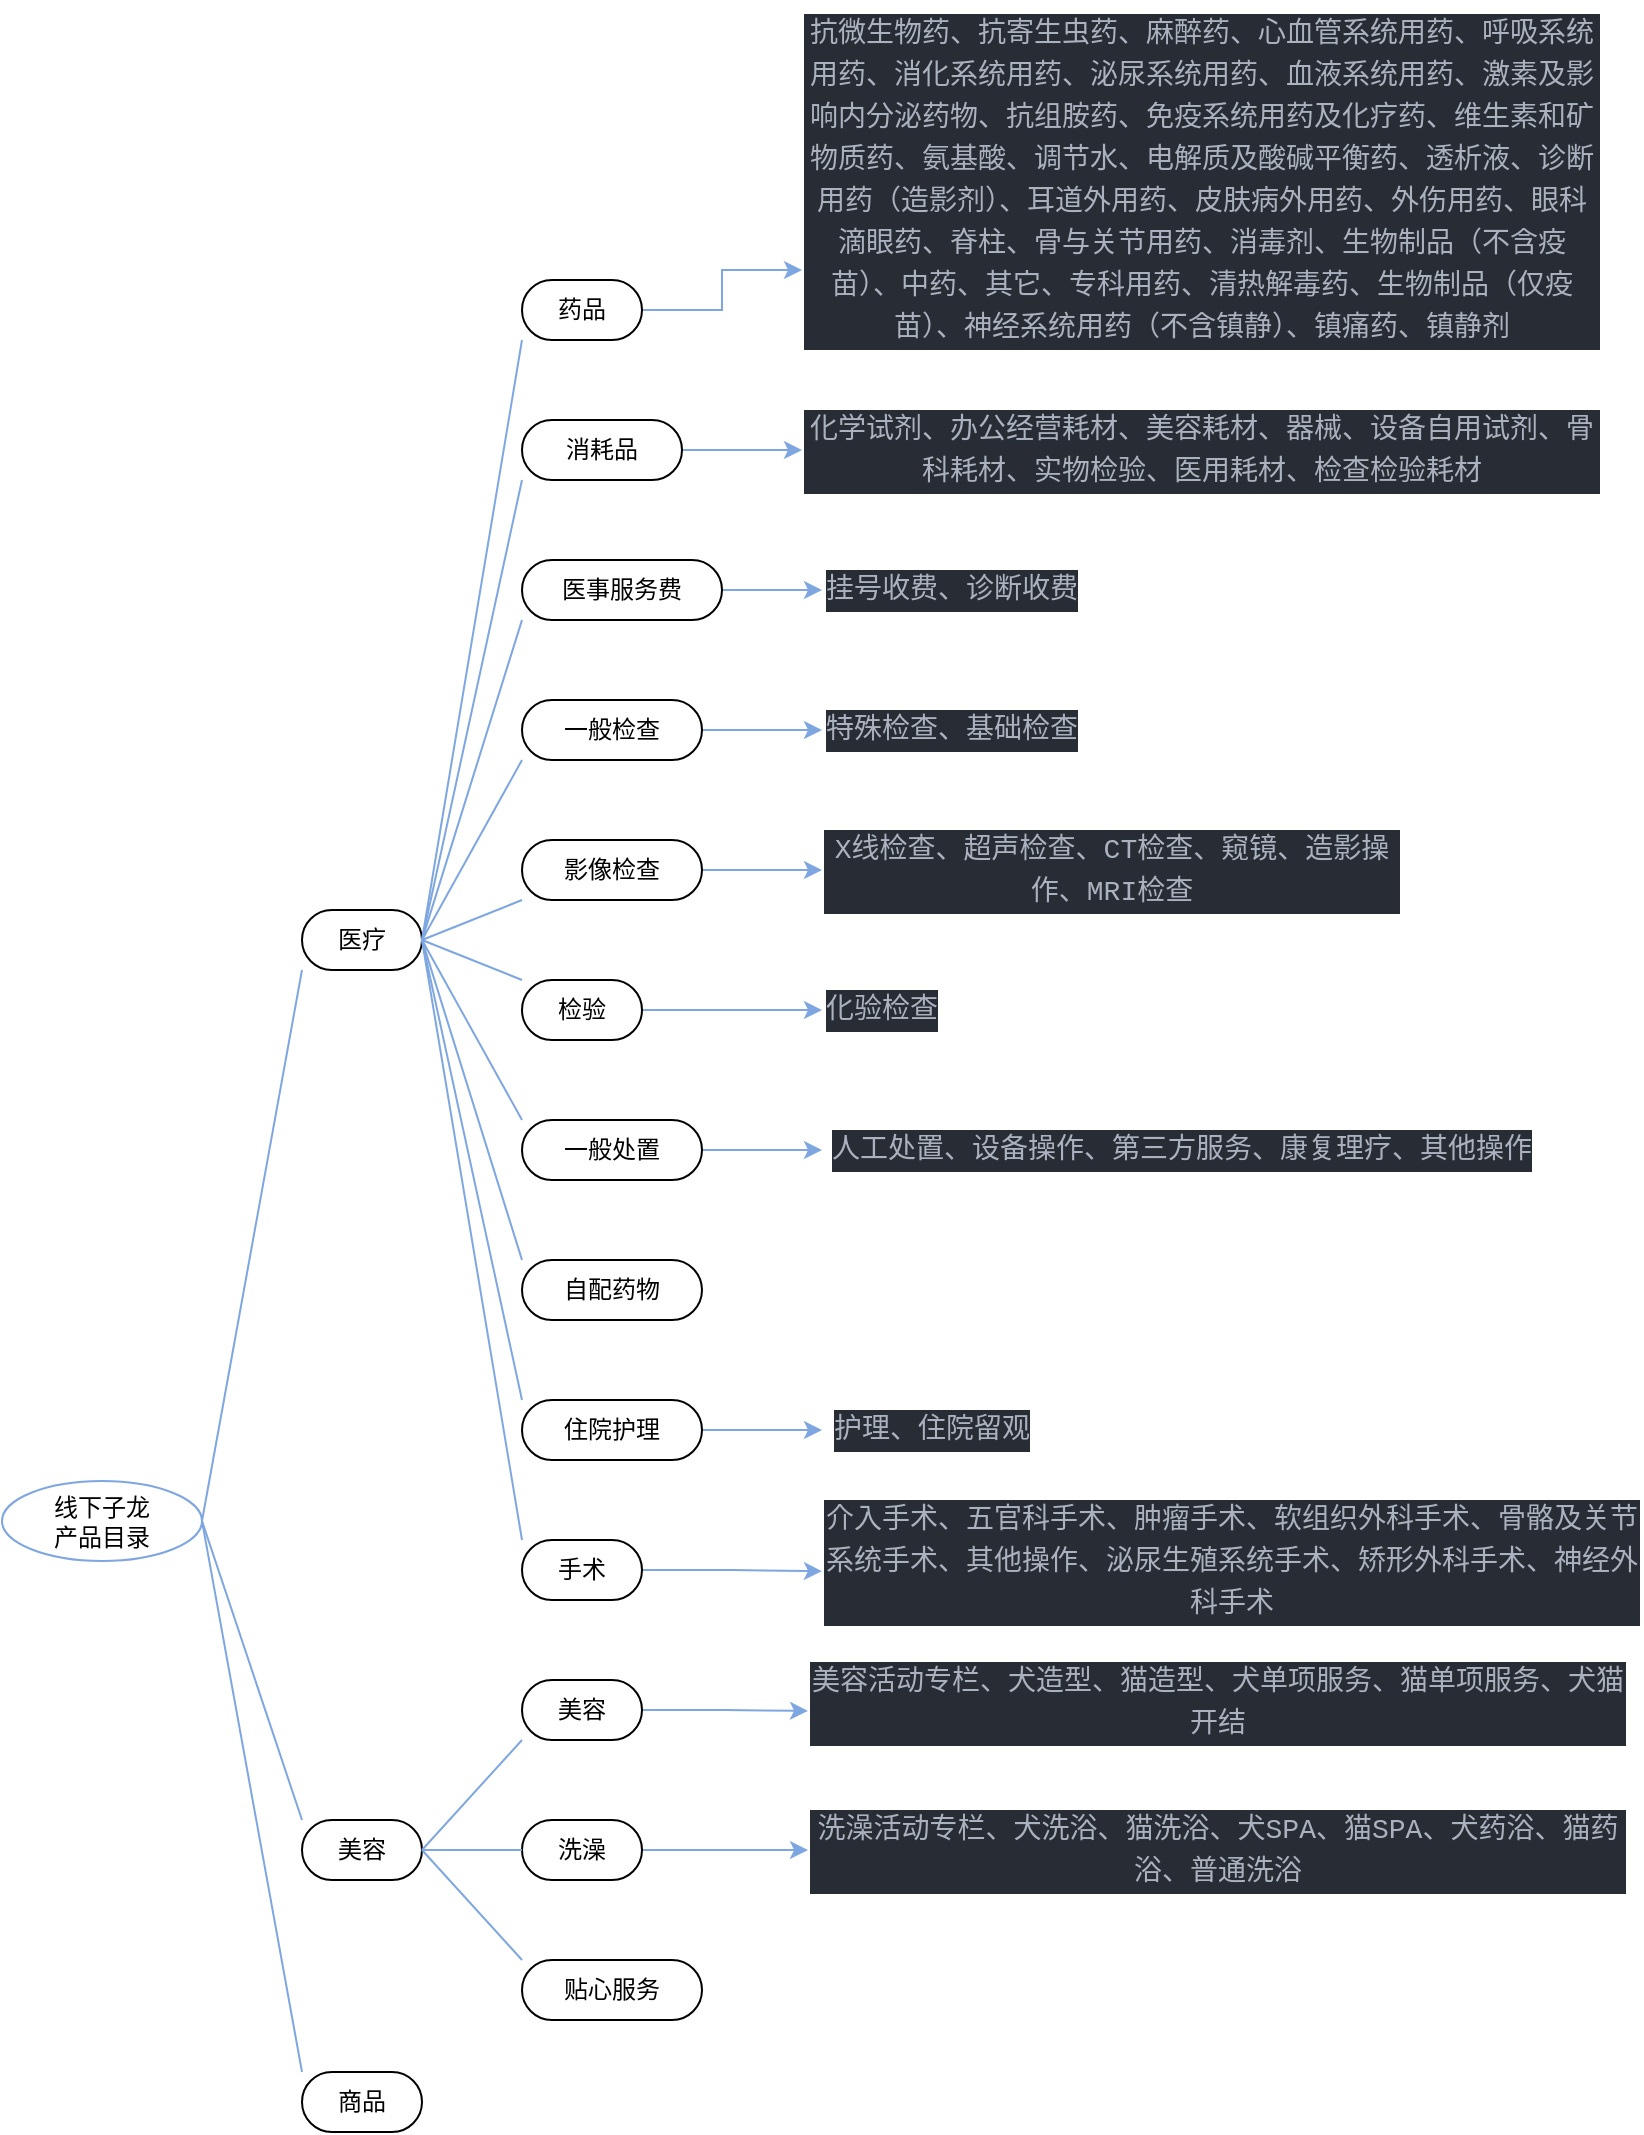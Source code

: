 <mxfile version="14.7.5" type="github" pages="2">
  <diagram id="lMIAMMqikqOI9SP5k-66" name="产品目录分类">
    <mxGraphModel dx="1426" dy="803" grid="1" gridSize="10" guides="1" tooltips="1" connect="1" arrows="1" fold="1" page="1" pageScale="1" pageWidth="1169" pageHeight="1654" math="0" shadow="0">
      <root>
        <mxCell id="htcc-oYfyJDx01dr_6yK-0" />
        <mxCell id="htcc-oYfyJDx01dr_6yK-1" parent="htcc-oYfyJDx01dr_6yK-0" />
        <mxCell id="htcc-oYfyJDx01dr_6yK-2" value="线下子龙&lt;br&gt;产品目录" style="ellipse;whiteSpace=wrap;html=1;align=center;newEdgeStyle={&quot;edgeStyle&quot;:&quot;entityRelationEdgeStyle&quot;,&quot;startArrow&quot;:&quot;none&quot;,&quot;endArrow&quot;:&quot;none&quot;,&quot;segment&quot;:10,&quot;curved&quot;:1};treeFolding=1;treeMoving=1;strokeColor=#7EA6E0;" vertex="1" parent="htcc-oYfyJDx01dr_6yK-1">
          <mxGeometry x="80" y="1130.5" width="100" height="40" as="geometry" />
        </mxCell>
        <mxCell id="htcc-oYfyJDx01dr_6yK-3" value="医疗" style="whiteSpace=wrap;html=1;rounded=1;arcSize=50;align=center;verticalAlign=middle;strokeWidth=1;autosize=1;spacing=4;treeFolding=1;treeMoving=1;newEdgeStyle={&quot;edgeStyle&quot;:&quot;entityRelationEdgeStyle&quot;,&quot;startArrow&quot;:&quot;none&quot;,&quot;endArrow&quot;:&quot;none&quot;,&quot;segment&quot;:10,&quot;curved&quot;:1};" vertex="1" parent="htcc-oYfyJDx01dr_6yK-1">
          <mxGeometry x="230" y="845" width="60" height="30" as="geometry" />
        </mxCell>
        <mxCell id="htcc-oYfyJDx01dr_6yK-4" value="" style="edgeStyle=entityRelationEdgeStyle;startArrow=none;endArrow=none;segment=10;curved=1;strokeColor=#7EA6E0;exitX=1;exitY=0.5;exitDx=0;exitDy=0;noEdgeStyle=1;orthogonal=1;" edge="1" target="htcc-oYfyJDx01dr_6yK-3" parent="htcc-oYfyJDx01dr_6yK-1" source="htcc-oYfyJDx01dr_6yK-2">
          <mxGeometry relative="1" as="geometry">
            <mxPoint x="-221" y="548.5" as="sourcePoint" />
          </mxGeometry>
        </mxCell>
        <mxCell id="htcc-oYfyJDx01dr_6yK-5" value="美容" style="whiteSpace=wrap;html=1;rounded=1;arcSize=50;align=center;verticalAlign=middle;strokeWidth=1;autosize=1;spacing=4;treeFolding=1;treeMoving=1;newEdgeStyle={&quot;edgeStyle&quot;:&quot;entityRelationEdgeStyle&quot;,&quot;startArrow&quot;:&quot;none&quot;,&quot;endArrow&quot;:&quot;none&quot;,&quot;segment&quot;:10,&quot;curved&quot;:1};" vertex="1" parent="htcc-oYfyJDx01dr_6yK-1">
          <mxGeometry x="230" y="1300" width="60" height="30" as="geometry" />
        </mxCell>
        <mxCell id="htcc-oYfyJDx01dr_6yK-6" value="" style="edgeStyle=entityRelationEdgeStyle;startArrow=none;endArrow=none;segment=10;curved=1;strokeColor=#7EA6E0;exitX=1;exitY=0.5;exitDx=0;exitDy=0;noEdgeStyle=1;orthogonal=1;" edge="1" target="htcc-oYfyJDx01dr_6yK-5" parent="htcc-oYfyJDx01dr_6yK-1" source="htcc-oYfyJDx01dr_6yK-2">
          <mxGeometry relative="1" as="geometry">
            <mxPoint x="-215" y="628.5" as="sourcePoint" />
          </mxGeometry>
        </mxCell>
        <mxCell id="htcc-oYfyJDx01dr_6yK-7" value="商品" style="whiteSpace=wrap;html=1;rounded=1;arcSize=50;align=center;verticalAlign=middle;strokeWidth=1;autosize=1;spacing=4;treeFolding=1;treeMoving=1;newEdgeStyle={&quot;edgeStyle&quot;:&quot;entityRelationEdgeStyle&quot;,&quot;startArrow&quot;:&quot;none&quot;,&quot;endArrow&quot;:&quot;none&quot;,&quot;segment&quot;:10,&quot;curved&quot;:1};" vertex="1" parent="htcc-oYfyJDx01dr_6yK-1">
          <mxGeometry x="230" y="1426" width="60" height="30" as="geometry" />
        </mxCell>
        <mxCell id="htcc-oYfyJDx01dr_6yK-8" value="" style="edgeStyle=entityRelationEdgeStyle;startArrow=none;endArrow=none;segment=10;curved=1;strokeColor=#7EA6E0;exitX=1;exitY=0.5;exitDx=0;exitDy=0;noEdgeStyle=1;orthogonal=1;" edge="1" target="htcc-oYfyJDx01dr_6yK-7" parent="htcc-oYfyJDx01dr_6yK-1" source="htcc-oYfyJDx01dr_6yK-2">
          <mxGeometry relative="1" as="geometry">
            <mxPoint x="-211" y="708.5" as="sourcePoint" />
          </mxGeometry>
        </mxCell>
        <mxCell id="htcc-oYfyJDx01dr_6yK-9" style="edgeStyle=orthogonalEdgeStyle;rounded=0;orthogonalLoop=1;jettySize=auto;html=1;exitX=0.5;exitY=1;exitDx=0;exitDy=0;strokeColor=#7EA6E0;noEdgeStyle=1;" edge="1" parent="htcc-oYfyJDx01dr_6yK-1" source="htcc-oYfyJDx01dr_6yK-3" target="htcc-oYfyJDx01dr_6yK-3">
          <mxGeometry relative="1" as="geometry" />
        </mxCell>
        <mxCell id="CzrqIMw82ODg70UeGK7L-5" style="edgeStyle=orthogonalEdgeStyle;rounded=0;orthogonalLoop=1;jettySize=auto;html=1;entryX=0;entryY=0.75;entryDx=0;entryDy=0;fontSize=10;strokeColor=#7EA6E0;" edge="1" parent="htcc-oYfyJDx01dr_6yK-1" source="htcc-oYfyJDx01dr_6yK-10" target="CzrqIMw82ODg70UeGK7L-4">
          <mxGeometry relative="1" as="geometry" />
        </mxCell>
        <mxCell id="htcc-oYfyJDx01dr_6yK-10" value="药品" style="whiteSpace=wrap;html=1;rounded=1;arcSize=50;align=center;verticalAlign=middle;strokeWidth=1;autosize=1;spacing=4;treeFolding=1;treeMoving=1;newEdgeStyle={&quot;edgeStyle&quot;:&quot;entityRelationEdgeStyle&quot;,&quot;startArrow&quot;:&quot;none&quot;,&quot;endArrow&quot;:&quot;none&quot;,&quot;segment&quot;:10,&quot;curved&quot;:1};" vertex="1" parent="htcc-oYfyJDx01dr_6yK-1">
          <mxGeometry x="340" y="530" width="60" height="30" as="geometry" />
        </mxCell>
        <mxCell id="htcc-oYfyJDx01dr_6yK-11" value="" style="edgeStyle=entityRelationEdgeStyle;startArrow=none;endArrow=none;segment=10;curved=1;strokeColor=#7EA6E0;exitX=1;exitY=0.5;exitDx=0;exitDy=0;noEdgeStyle=1;orthogonal=1;" edge="1" target="htcc-oYfyJDx01dr_6yK-10" parent="htcc-oYfyJDx01dr_6yK-1" source="htcc-oYfyJDx01dr_6yK-3">
          <mxGeometry relative="1" as="geometry">
            <mxPoint x="-101" y="488.5" as="sourcePoint" />
          </mxGeometry>
        </mxCell>
        <mxCell id="CzrqIMw82ODg70UeGK7L-7" style="edgeStyle=orthogonalEdgeStyle;rounded=0;orthogonalLoop=1;jettySize=auto;html=1;entryX=0;entryY=0.5;entryDx=0;entryDy=0;fontSize=10;strokeColor=#7EA6E0;" edge="1" parent="htcc-oYfyJDx01dr_6yK-1" source="htcc-oYfyJDx01dr_6yK-14" target="CzrqIMw82ODg70UeGK7L-6">
          <mxGeometry relative="1" as="geometry" />
        </mxCell>
        <mxCell id="htcc-oYfyJDx01dr_6yK-14" value="消耗品" style="whiteSpace=wrap;html=1;rounded=1;arcSize=50;align=center;verticalAlign=middle;strokeWidth=1;autosize=1;spacing=4;treeFolding=1;treeMoving=1;newEdgeStyle={&quot;edgeStyle&quot;:&quot;entityRelationEdgeStyle&quot;,&quot;startArrow&quot;:&quot;none&quot;,&quot;endArrow&quot;:&quot;none&quot;,&quot;segment&quot;:10,&quot;curved&quot;:1};" vertex="1" parent="htcc-oYfyJDx01dr_6yK-1">
          <mxGeometry x="340" y="600" width="80" height="30" as="geometry" />
        </mxCell>
        <mxCell id="htcc-oYfyJDx01dr_6yK-15" value="" style="edgeStyle=entityRelationEdgeStyle;startArrow=none;endArrow=none;segment=10;curved=1;strokeColor=#7EA6E0;exitX=1;exitY=0.5;exitDx=0;exitDy=0;noEdgeStyle=1;orthogonal=1;" edge="1" target="htcc-oYfyJDx01dr_6yK-14" parent="htcc-oYfyJDx01dr_6yK-1" source="htcc-oYfyJDx01dr_6yK-3">
          <mxGeometry relative="1" as="geometry">
            <mxPoint x="-91" y="546.5" as="sourcePoint" />
          </mxGeometry>
        </mxCell>
        <mxCell id="CzrqIMw82ODg70UeGK7L-9" style="edgeStyle=orthogonalEdgeStyle;rounded=0;orthogonalLoop=1;jettySize=auto;html=1;entryX=0;entryY=0.5;entryDx=0;entryDy=0;fontSize=10;strokeColor=#7EA6E0;" edge="1" parent="htcc-oYfyJDx01dr_6yK-1" source="htcc-oYfyJDx01dr_6yK-16" target="CzrqIMw82ODg70UeGK7L-8">
          <mxGeometry relative="1" as="geometry" />
        </mxCell>
        <mxCell id="htcc-oYfyJDx01dr_6yK-16" value="医事服务费" style="whiteSpace=wrap;html=1;rounded=1;arcSize=50;align=center;verticalAlign=middle;strokeWidth=1;autosize=1;spacing=4;treeFolding=1;treeMoving=1;newEdgeStyle={&quot;edgeStyle&quot;:&quot;entityRelationEdgeStyle&quot;,&quot;startArrow&quot;:&quot;none&quot;,&quot;endArrow&quot;:&quot;none&quot;,&quot;segment&quot;:10,&quot;curved&quot;:1};" vertex="1" parent="htcc-oYfyJDx01dr_6yK-1">
          <mxGeometry x="340" y="670" width="100" height="30" as="geometry" />
        </mxCell>
        <mxCell id="htcc-oYfyJDx01dr_6yK-17" value="" style="edgeStyle=entityRelationEdgeStyle;startArrow=none;endArrow=none;segment=10;curved=1;strokeColor=#7EA6E0;exitX=1;exitY=0.5;exitDx=0;exitDy=0;noEdgeStyle=1;orthogonal=1;" edge="1" target="htcc-oYfyJDx01dr_6yK-16" parent="htcc-oYfyJDx01dr_6yK-1" source="htcc-oYfyJDx01dr_6yK-3">
          <mxGeometry relative="1" as="geometry">
            <mxPoint x="-101" y="608.5" as="sourcePoint" />
          </mxGeometry>
        </mxCell>
        <mxCell id="CzrqIMw82ODg70UeGK7L-11" style="edgeStyle=orthogonalEdgeStyle;rounded=0;orthogonalLoop=1;jettySize=auto;html=1;entryX=0;entryY=0.5;entryDx=0;entryDy=0;fontSize=10;strokeColor=#7EA6E0;" edge="1" parent="htcc-oYfyJDx01dr_6yK-1" source="htcc-oYfyJDx01dr_6yK-18" target="CzrqIMw82ODg70UeGK7L-10">
          <mxGeometry relative="1" as="geometry" />
        </mxCell>
        <mxCell id="htcc-oYfyJDx01dr_6yK-18" value="一般检查" style="whiteSpace=wrap;html=1;rounded=1;arcSize=50;align=center;verticalAlign=middle;strokeWidth=1;autosize=1;spacing=4;treeFolding=1;treeMoving=1;newEdgeStyle={&quot;edgeStyle&quot;:&quot;entityRelationEdgeStyle&quot;,&quot;startArrow&quot;:&quot;none&quot;,&quot;endArrow&quot;:&quot;none&quot;,&quot;segment&quot;:10,&quot;curved&quot;:1};" vertex="1" parent="htcc-oYfyJDx01dr_6yK-1">
          <mxGeometry x="340" y="740" width="90" height="30" as="geometry" />
        </mxCell>
        <mxCell id="htcc-oYfyJDx01dr_6yK-19" value="" style="edgeStyle=entityRelationEdgeStyle;startArrow=none;endArrow=none;segment=10;curved=1;strokeColor=#7EA6E0;exitX=1;exitY=0.5;exitDx=0;exitDy=0;noEdgeStyle=1;orthogonal=1;" edge="1" target="htcc-oYfyJDx01dr_6yK-18" parent="htcc-oYfyJDx01dr_6yK-1" source="htcc-oYfyJDx01dr_6yK-3">
          <mxGeometry relative="1" as="geometry">
            <mxPoint x="-81" y="698.5" as="sourcePoint" />
          </mxGeometry>
        </mxCell>
        <mxCell id="CzrqIMw82ODg70UeGK7L-13" style="edgeStyle=orthogonalEdgeStyle;rounded=0;orthogonalLoop=1;jettySize=auto;html=1;entryX=0;entryY=0.5;entryDx=0;entryDy=0;fontSize=10;strokeColor=#7EA6E0;" edge="1" parent="htcc-oYfyJDx01dr_6yK-1" source="htcc-oYfyJDx01dr_6yK-20" target="CzrqIMw82ODg70UeGK7L-12">
          <mxGeometry relative="1" as="geometry" />
        </mxCell>
        <mxCell id="htcc-oYfyJDx01dr_6yK-20" value="影像检查" style="whiteSpace=wrap;html=1;rounded=1;arcSize=50;align=center;verticalAlign=middle;strokeWidth=1;autosize=1;spacing=4;treeFolding=1;treeMoving=1;newEdgeStyle={&quot;edgeStyle&quot;:&quot;entityRelationEdgeStyle&quot;,&quot;startArrow&quot;:&quot;none&quot;,&quot;endArrow&quot;:&quot;none&quot;,&quot;segment&quot;:10,&quot;curved&quot;:1};" vertex="1" parent="htcc-oYfyJDx01dr_6yK-1">
          <mxGeometry x="340" y="810" width="90" height="30" as="geometry" />
        </mxCell>
        <mxCell id="htcc-oYfyJDx01dr_6yK-21" value="" style="edgeStyle=entityRelationEdgeStyle;startArrow=none;endArrow=none;segment=10;curved=1;strokeColor=#7EA6E0;exitX=1;exitY=0.5;exitDx=0;exitDy=0;noEdgeStyle=1;orthogonal=1;" edge="1" target="htcc-oYfyJDx01dr_6yK-20" parent="htcc-oYfyJDx01dr_6yK-1" source="htcc-oYfyJDx01dr_6yK-3">
          <mxGeometry relative="1" as="geometry">
            <mxPoint x="-90" y="768.5" as="sourcePoint" />
          </mxGeometry>
        </mxCell>
        <mxCell id="CzrqIMw82ODg70UeGK7L-15" style="edgeStyle=orthogonalEdgeStyle;rounded=0;orthogonalLoop=1;jettySize=auto;html=1;entryX=0;entryY=0.5;entryDx=0;entryDy=0;fontSize=10;strokeColor=#7EA6E0;" edge="1" parent="htcc-oYfyJDx01dr_6yK-1" source="htcc-oYfyJDx01dr_6yK-22" target="CzrqIMw82ODg70UeGK7L-14">
          <mxGeometry relative="1" as="geometry" />
        </mxCell>
        <mxCell id="htcc-oYfyJDx01dr_6yK-22" value="检验" style="whiteSpace=wrap;html=1;rounded=1;arcSize=50;align=center;verticalAlign=middle;strokeWidth=1;autosize=1;spacing=4;treeFolding=1;treeMoving=1;newEdgeStyle={&quot;edgeStyle&quot;:&quot;entityRelationEdgeStyle&quot;,&quot;startArrow&quot;:&quot;none&quot;,&quot;endArrow&quot;:&quot;none&quot;,&quot;segment&quot;:10,&quot;curved&quot;:1};" vertex="1" parent="htcc-oYfyJDx01dr_6yK-1">
          <mxGeometry x="340" y="880" width="60" height="30" as="geometry" />
        </mxCell>
        <mxCell id="htcc-oYfyJDx01dr_6yK-23" value="" style="edgeStyle=entityRelationEdgeStyle;startArrow=none;endArrow=none;segment=10;curved=1;strokeColor=#7EA6E0;exitX=1;exitY=0.5;exitDx=0;exitDy=0;noEdgeStyle=1;orthogonal=1;" edge="1" target="htcc-oYfyJDx01dr_6yK-22" parent="htcc-oYfyJDx01dr_6yK-1" source="htcc-oYfyJDx01dr_6yK-3">
          <mxGeometry relative="1" as="geometry">
            <mxPoint x="-61" y="838.5" as="sourcePoint" />
          </mxGeometry>
        </mxCell>
        <mxCell id="CzrqIMw82ODg70UeGK7L-17" style="edgeStyle=orthogonalEdgeStyle;rounded=0;orthogonalLoop=1;jettySize=auto;html=1;entryX=0;entryY=0.5;entryDx=0;entryDy=0;fontSize=10;strokeColor=#7EA6E0;" edge="1" parent="htcc-oYfyJDx01dr_6yK-1" source="htcc-oYfyJDx01dr_6yK-24" target="CzrqIMw82ODg70UeGK7L-16">
          <mxGeometry relative="1" as="geometry" />
        </mxCell>
        <mxCell id="htcc-oYfyJDx01dr_6yK-24" value="一般处置" style="whiteSpace=wrap;html=1;rounded=1;arcSize=50;align=center;verticalAlign=middle;strokeWidth=1;autosize=1;spacing=4;treeFolding=1;treeMoving=1;newEdgeStyle={&quot;edgeStyle&quot;:&quot;entityRelationEdgeStyle&quot;,&quot;startArrow&quot;:&quot;none&quot;,&quot;endArrow&quot;:&quot;none&quot;,&quot;segment&quot;:10,&quot;curved&quot;:1};" vertex="1" parent="htcc-oYfyJDx01dr_6yK-1">
          <mxGeometry x="340" y="950" width="90" height="30" as="geometry" />
        </mxCell>
        <mxCell id="htcc-oYfyJDx01dr_6yK-25" value="" style="edgeStyle=entityRelationEdgeStyle;startArrow=none;endArrow=none;segment=10;curved=1;strokeColor=#7EA6E0;exitX=1;exitY=0.5;exitDx=0;exitDy=0;noEdgeStyle=1;orthogonal=1;" edge="1" target="htcc-oYfyJDx01dr_6yK-24" parent="htcc-oYfyJDx01dr_6yK-1" source="htcc-oYfyJDx01dr_6yK-3">
          <mxGeometry relative="1" as="geometry">
            <mxPoint x="-107" y="918.5" as="sourcePoint" />
          </mxGeometry>
        </mxCell>
        <mxCell id="htcc-oYfyJDx01dr_6yK-26" value="自配药物" style="whiteSpace=wrap;html=1;rounded=1;arcSize=50;align=center;verticalAlign=middle;strokeWidth=1;autosize=1;spacing=4;treeFolding=1;treeMoving=1;newEdgeStyle={&quot;edgeStyle&quot;:&quot;entityRelationEdgeStyle&quot;,&quot;startArrow&quot;:&quot;none&quot;,&quot;endArrow&quot;:&quot;none&quot;,&quot;segment&quot;:10,&quot;curved&quot;:1};" vertex="1" parent="htcc-oYfyJDx01dr_6yK-1">
          <mxGeometry x="340" y="1020" width="90" height="30" as="geometry" />
        </mxCell>
        <mxCell id="htcc-oYfyJDx01dr_6yK-27" value="" style="edgeStyle=entityRelationEdgeStyle;startArrow=none;endArrow=none;segment=10;curved=1;strokeColor=#7EA6E0;exitX=1;exitY=0.5;exitDx=0;exitDy=0;noEdgeStyle=1;orthogonal=1;" edge="1" target="htcc-oYfyJDx01dr_6yK-26" parent="htcc-oYfyJDx01dr_6yK-1" source="htcc-oYfyJDx01dr_6yK-3">
          <mxGeometry relative="1" as="geometry">
            <mxPoint x="-98" y="978.5" as="sourcePoint" />
          </mxGeometry>
        </mxCell>
        <mxCell id="CzrqIMw82ODg70UeGK7L-23" style="edgeStyle=orthogonalEdgeStyle;rounded=0;orthogonalLoop=1;jettySize=auto;html=1;entryX=0;entryY=0.75;entryDx=0;entryDy=0;fontSize=10;strokeColor=#7EA6E0;" edge="1" parent="htcc-oYfyJDx01dr_6yK-1" source="htcc-oYfyJDx01dr_6yK-28" target="CzrqIMw82ODg70UeGK7L-22">
          <mxGeometry relative="1" as="geometry" />
        </mxCell>
        <mxCell id="htcc-oYfyJDx01dr_6yK-28" value="手术" style="whiteSpace=wrap;html=1;rounded=1;arcSize=50;align=center;verticalAlign=middle;strokeWidth=1;autosize=1;spacing=4;treeFolding=1;treeMoving=1;newEdgeStyle={&quot;edgeStyle&quot;:&quot;entityRelationEdgeStyle&quot;,&quot;startArrow&quot;:&quot;none&quot;,&quot;endArrow&quot;:&quot;none&quot;,&quot;segment&quot;:10,&quot;curved&quot;:1};" vertex="1" parent="htcc-oYfyJDx01dr_6yK-1">
          <mxGeometry x="340" y="1160" width="60" height="30" as="geometry" />
        </mxCell>
        <mxCell id="htcc-oYfyJDx01dr_6yK-29" value="" style="edgeStyle=entityRelationEdgeStyle;startArrow=none;endArrow=none;segment=10;curved=1;strokeColor=#7EA6E0;exitX=1;exitY=0.5;exitDx=0;exitDy=0;noEdgeStyle=1;orthogonal=1;" edge="1" target="htcc-oYfyJDx01dr_6yK-28" parent="htcc-oYfyJDx01dr_6yK-1" source="htcc-oYfyJDx01dr_6yK-3">
          <mxGeometry relative="1" as="geometry">
            <mxPoint x="109" y="938.5" as="sourcePoint" />
          </mxGeometry>
        </mxCell>
        <mxCell id="CzrqIMw82ODg70UeGK7L-20" style="edgeStyle=orthogonalEdgeStyle;rounded=0;orthogonalLoop=1;jettySize=auto;html=1;entryX=0;entryY=0.5;entryDx=0;entryDy=0;fontSize=10;strokeColor=#7EA6E0;" edge="1" parent="htcc-oYfyJDx01dr_6yK-1" source="htcc-oYfyJDx01dr_6yK-30" target="CzrqIMw82ODg70UeGK7L-21">
          <mxGeometry relative="1" as="geometry">
            <mxPoint x="490" y="1105" as="targetPoint" />
          </mxGeometry>
        </mxCell>
        <mxCell id="htcc-oYfyJDx01dr_6yK-30" value="住院护理" style="whiteSpace=wrap;html=1;rounded=1;arcSize=50;align=center;verticalAlign=middle;strokeWidth=1;autosize=1;spacing=4;treeFolding=1;treeMoving=1;newEdgeStyle={&quot;edgeStyle&quot;:&quot;entityRelationEdgeStyle&quot;,&quot;startArrow&quot;:&quot;none&quot;,&quot;endArrow&quot;:&quot;none&quot;,&quot;segment&quot;:10,&quot;curved&quot;:1};" vertex="1" parent="htcc-oYfyJDx01dr_6yK-1">
          <mxGeometry x="340" y="1090" width="90" height="30" as="geometry" />
        </mxCell>
        <mxCell id="htcc-oYfyJDx01dr_6yK-31" value="" style="edgeStyle=entityRelationEdgeStyle;startArrow=none;endArrow=none;segment=10;curved=1;strokeColor=#7EA6E0;exitX=1;exitY=0.5;exitDx=0;exitDy=0;noEdgeStyle=1;orthogonal=1;" edge="1" target="htcc-oYfyJDx01dr_6yK-30" parent="htcc-oYfyJDx01dr_6yK-1" source="htcc-oYfyJDx01dr_6yK-3">
          <mxGeometry relative="1" as="geometry">
            <mxPoint x="124" y="828.5" as="sourcePoint" />
          </mxGeometry>
        </mxCell>
        <mxCell id="CzrqIMw82ODg70UeGK7L-25" style="edgeStyle=orthogonalEdgeStyle;rounded=0;orthogonalLoop=1;jettySize=auto;html=1;entryX=0;entryY=0.75;entryDx=0;entryDy=0;fontSize=10;strokeColor=#7EA6E0;" edge="1" parent="htcc-oYfyJDx01dr_6yK-1" source="htcc-oYfyJDx01dr_6yK-32" target="CzrqIMw82ODg70UeGK7L-24">
          <mxGeometry relative="1" as="geometry" />
        </mxCell>
        <mxCell id="htcc-oYfyJDx01dr_6yK-32" value="美容" style="whiteSpace=wrap;html=1;rounded=1;arcSize=50;align=center;verticalAlign=middle;strokeWidth=1;autosize=1;spacing=4;treeFolding=1;treeMoving=1;newEdgeStyle={&quot;edgeStyle&quot;:&quot;entityRelationEdgeStyle&quot;,&quot;startArrow&quot;:&quot;none&quot;,&quot;endArrow&quot;:&quot;none&quot;,&quot;segment&quot;:10,&quot;curved&quot;:1};" vertex="1" parent="htcc-oYfyJDx01dr_6yK-1">
          <mxGeometry x="340" y="1230" width="60" height="30" as="geometry" />
        </mxCell>
        <mxCell id="htcc-oYfyJDx01dr_6yK-33" value="" style="edgeStyle=entityRelationEdgeStyle;startArrow=none;endArrow=none;segment=10;curved=1;strokeColor=#7EA6E0;exitX=1;exitY=0.5;exitDx=0;exitDy=0;noEdgeStyle=1;orthogonal=1;" edge="1" target="htcc-oYfyJDx01dr_6yK-32" parent="htcc-oYfyJDx01dr_6yK-1" source="htcc-oYfyJDx01dr_6yK-5">
          <mxGeometry relative="1" as="geometry">
            <mxPoint x="-331" y="808.5" as="sourcePoint" />
          </mxGeometry>
        </mxCell>
        <mxCell id="CzrqIMw82ODg70UeGK7L-27" style="edgeStyle=orthogonalEdgeStyle;rounded=0;orthogonalLoop=1;jettySize=auto;html=1;fontSize=10;strokeColor=#7EA6E0;" edge="1" parent="htcc-oYfyJDx01dr_6yK-1" source="htcc-oYfyJDx01dr_6yK-34" target="CzrqIMw82ODg70UeGK7L-26">
          <mxGeometry relative="1" as="geometry" />
        </mxCell>
        <mxCell id="htcc-oYfyJDx01dr_6yK-34" value="洗澡" style="whiteSpace=wrap;html=1;rounded=1;arcSize=50;align=center;verticalAlign=middle;strokeWidth=1;autosize=1;spacing=4;treeFolding=1;treeMoving=1;newEdgeStyle={&quot;edgeStyle&quot;:&quot;entityRelationEdgeStyle&quot;,&quot;startArrow&quot;:&quot;none&quot;,&quot;endArrow&quot;:&quot;none&quot;,&quot;segment&quot;:10,&quot;curved&quot;:1};" vertex="1" parent="htcc-oYfyJDx01dr_6yK-1">
          <mxGeometry x="340" y="1300" width="60" height="30" as="geometry" />
        </mxCell>
        <mxCell id="htcc-oYfyJDx01dr_6yK-35" value="" style="edgeStyle=entityRelationEdgeStyle;startArrow=none;endArrow=none;segment=10;curved=1;strokeColor=#7EA6E0;exitX=1;exitY=0.5;exitDx=0;exitDy=0;noEdgeStyle=1;orthogonal=1;" edge="1" target="htcc-oYfyJDx01dr_6yK-34" parent="htcc-oYfyJDx01dr_6yK-1" source="htcc-oYfyJDx01dr_6yK-5">
          <mxGeometry relative="1" as="geometry">
            <mxPoint x="-321" y="868.5" as="sourcePoint" />
          </mxGeometry>
        </mxCell>
        <mxCell id="htcc-oYfyJDx01dr_6yK-36" value="贴心服务" style="whiteSpace=wrap;html=1;rounded=1;arcSize=50;align=center;verticalAlign=middle;strokeWidth=1;autosize=1;spacing=4;treeFolding=1;treeMoving=1;newEdgeStyle={&quot;edgeStyle&quot;:&quot;entityRelationEdgeStyle&quot;,&quot;startArrow&quot;:&quot;none&quot;,&quot;endArrow&quot;:&quot;none&quot;,&quot;segment&quot;:10,&quot;curved&quot;:1};" vertex="1" parent="htcc-oYfyJDx01dr_6yK-1">
          <mxGeometry x="340" y="1370" width="90" height="30" as="geometry" />
        </mxCell>
        <mxCell id="htcc-oYfyJDx01dr_6yK-37" value="" style="edgeStyle=entityRelationEdgeStyle;startArrow=none;endArrow=none;segment=10;curved=1;strokeColor=#7EA6E0;exitX=1;exitY=0.5;exitDx=0;exitDy=0;noEdgeStyle=1;orthogonal=1;" edge="1" target="htcc-oYfyJDx01dr_6yK-36" parent="htcc-oYfyJDx01dr_6yK-1" source="htcc-oYfyJDx01dr_6yK-5">
          <mxGeometry relative="1" as="geometry">
            <mxPoint x="-311" y="938.5" as="sourcePoint" />
          </mxGeometry>
        </mxCell>
        <mxCell id="CzrqIMw82ODg70UeGK7L-4" value="&lt;div style=&quot;color: rgb(171 , 178 , 191) ; background-color: rgb(40 , 44 , 52) ; font-family: &amp;#34;menlo&amp;#34; , &amp;#34;monaco&amp;#34; , &amp;#34;courier new&amp;#34; , monospace ; font-size: 10px ; line-height: 21px&quot;&gt;&lt;div style=&quot;font-size: 10px&quot;&gt;&lt;div style=&quot;font-family: &amp;#34;menlo&amp;#34; , &amp;#34;monaco&amp;#34; , &amp;#34;courier new&amp;#34; , monospace ; font-size: 14px ; line-height: 21px&quot;&gt;抗微生物药、抗寄生虫药、麻醉药、心血管系统用药、呼吸系统用药、消化系统用药、泌尿系统用药、血液系统用药、激素及影响内分泌药物、抗组胺药、免疫系统用药及化疗药、维生素和矿物质药、氨基酸、调节水、电解质及酸碱平衡药、透析液、诊断用药（造影剂）、耳道外用药、皮肤病外用药、外伤用药、眼科滴眼药、脊柱、骨与关节用药、消毒剂、生物制品（不含疫苗）、中药、其它、专科用药、清热解毒药、生物制品（仅疫苗）、神经系统用药（不含镇静）、镇痛药、镇静剂&lt;/div&gt;&lt;/div&gt;&lt;/div&gt;" style="text;html=1;strokeColor=none;fillColor=none;align=center;verticalAlign=middle;whiteSpace=wrap;rounded=0;fontSize=10;" vertex="1" parent="htcc-oYfyJDx01dr_6yK-1">
          <mxGeometry x="480" y="390" width="400" height="180" as="geometry" />
        </mxCell>
        <mxCell id="CzrqIMw82ODg70UeGK7L-6" value="&lt;div style=&quot;color: rgb(171 , 178 , 191) ; background-color: rgb(40 , 44 , 52) ; font-family: &amp;#34;menlo&amp;#34; , &amp;#34;monaco&amp;#34; , &amp;#34;courier new&amp;#34; , monospace ; font-size: 10px ; line-height: 21px&quot;&gt;&lt;div style=&quot;font-size: 10px&quot;&gt;&lt;div style=&quot;font-family: &amp;#34;menlo&amp;#34; , &amp;#34;monaco&amp;#34; , &amp;#34;courier new&amp;#34; , monospace ; font-size: 14px ; line-height: 21px&quot;&gt;&lt;div style=&quot;font-family: &amp;#34;menlo&amp;#34; , &amp;#34;monaco&amp;#34; , &amp;#34;courier new&amp;#34; , monospace ; line-height: 21px&quot;&gt;化学试剂、办公经营耗材、美容耗材、器械、设备自用试剂、骨科耗材、实物检验、医用耗材、检查检验耗材&lt;/div&gt;&lt;/div&gt;&lt;/div&gt;&lt;/div&gt;" style="text;html=1;strokeColor=none;fillColor=none;align=center;verticalAlign=middle;whiteSpace=wrap;rounded=0;fontSize=10;" vertex="1" parent="htcc-oYfyJDx01dr_6yK-1">
          <mxGeometry x="480" y="590" width="400" height="50" as="geometry" />
        </mxCell>
        <mxCell id="CzrqIMw82ODg70UeGK7L-8" value="&lt;div style=&quot;color: rgb(171 , 178 , 191) ; background-color: rgb(40 , 44 , 52) ; font-family: &amp;#34;menlo&amp;#34; , &amp;#34;monaco&amp;#34; , &amp;#34;courier new&amp;#34; , monospace ; font-size: 10px ; line-height: 21px&quot;&gt;&lt;div style=&quot;font-size: 10px&quot;&gt;&lt;div style=&quot;font-family: &amp;#34;menlo&amp;#34; , &amp;#34;monaco&amp;#34; , &amp;#34;courier new&amp;#34; , monospace ; font-size: 14px ; line-height: 21px&quot;&gt;&lt;div style=&quot;font-family: &amp;#34;menlo&amp;#34; , &amp;#34;monaco&amp;#34; , &amp;#34;courier new&amp;#34; , monospace ; line-height: 21px&quot;&gt;挂号收费、诊断收费&lt;/div&gt;&lt;/div&gt;&lt;/div&gt;&lt;/div&gt;" style="text;html=1;strokeColor=none;fillColor=none;align=center;verticalAlign=middle;whiteSpace=wrap;rounded=0;fontSize=10;" vertex="1" parent="htcc-oYfyJDx01dr_6yK-1">
          <mxGeometry x="490" y="670" width="130" height="30" as="geometry" />
        </mxCell>
        <mxCell id="CzrqIMw82ODg70UeGK7L-10" value="&lt;div style=&quot;color: rgb(171 , 178 , 191) ; background-color: rgb(40 , 44 , 52) ; font-family: &amp;#34;menlo&amp;#34; , &amp;#34;monaco&amp;#34; , &amp;#34;courier new&amp;#34; , monospace ; font-size: 10px ; line-height: 21px&quot;&gt;&lt;div style=&quot;font-size: 10px&quot;&gt;&lt;div style=&quot;font-family: &amp;#34;menlo&amp;#34; , &amp;#34;monaco&amp;#34; , &amp;#34;courier new&amp;#34; , monospace ; font-size: 14px ; line-height: 21px&quot;&gt;&lt;div style=&quot;font-family: &amp;#34;menlo&amp;#34; , &amp;#34;monaco&amp;#34; , &amp;#34;courier new&amp;#34; , monospace ; line-height: 21px&quot;&gt;&lt;div style=&quot;line-height: 21px&quot;&gt;特殊检查、基础检查&lt;/div&gt;&lt;/div&gt;&lt;/div&gt;&lt;/div&gt;&lt;/div&gt;" style="text;html=1;strokeColor=none;fillColor=none;align=center;verticalAlign=middle;whiteSpace=wrap;rounded=0;fontSize=10;" vertex="1" parent="htcc-oYfyJDx01dr_6yK-1">
          <mxGeometry x="490" y="740" width="130" height="30" as="geometry" />
        </mxCell>
        <mxCell id="CzrqIMw82ODg70UeGK7L-12" value="&lt;div style=&quot;color: rgb(171 , 178 , 191) ; background-color: rgb(40 , 44 , 52) ; font-family: &amp;#34;menlo&amp;#34; , &amp;#34;monaco&amp;#34; , &amp;#34;courier new&amp;#34; , monospace ; font-size: 10px ; line-height: 21px&quot;&gt;&lt;div style=&quot;font-size: 10px&quot;&gt;&lt;div style=&quot;font-family: &amp;#34;menlo&amp;#34; , &amp;#34;monaco&amp;#34; , &amp;#34;courier new&amp;#34; , monospace ; font-size: 14px ; line-height: 21px&quot;&gt;&lt;div style=&quot;font-family: &amp;#34;menlo&amp;#34; , &amp;#34;monaco&amp;#34; , &amp;#34;courier new&amp;#34; , monospace ; line-height: 21px&quot;&gt;&lt;div style=&quot;line-height: 21px&quot;&gt;&lt;div style=&quot;line-height: 21px&quot;&gt;X线检查、超声检查、CT检查、窥镜、造影操作、MRI检查&lt;/div&gt;&lt;/div&gt;&lt;/div&gt;&lt;/div&gt;&lt;/div&gt;&lt;/div&gt;" style="text;html=1;strokeColor=none;fillColor=none;align=center;verticalAlign=middle;whiteSpace=wrap;rounded=0;fontSize=10;" vertex="1" parent="htcc-oYfyJDx01dr_6yK-1">
          <mxGeometry x="490" y="795" width="290" height="60" as="geometry" />
        </mxCell>
        <mxCell id="CzrqIMw82ODg70UeGK7L-14" value="&lt;div style=&quot;color: rgb(171 , 178 , 191) ; background-color: rgb(40 , 44 , 52) ; font-family: &amp;#34;menlo&amp;#34; , &amp;#34;monaco&amp;#34; , &amp;#34;courier new&amp;#34; , monospace ; font-size: 10px ; line-height: 21px&quot;&gt;&lt;div style=&quot;font-size: 10px&quot;&gt;&lt;div style=&quot;font-family: &amp;#34;menlo&amp;#34; , &amp;#34;monaco&amp;#34; , &amp;#34;courier new&amp;#34; , monospace ; font-size: 14px ; line-height: 21px&quot;&gt;&lt;div style=&quot;font-family: &amp;#34;menlo&amp;#34; , &amp;#34;monaco&amp;#34; , &amp;#34;courier new&amp;#34; , monospace ; line-height: 21px&quot;&gt;&lt;div style=&quot;line-height: 21px&quot;&gt;&lt;div style=&quot;line-height: 21px&quot;&gt;化验检查&lt;/div&gt;&lt;/div&gt;&lt;/div&gt;&lt;/div&gt;&lt;/div&gt;&lt;/div&gt;" style="text;html=1;strokeColor=none;fillColor=none;align=center;verticalAlign=middle;whiteSpace=wrap;rounded=0;fontSize=10;" vertex="1" parent="htcc-oYfyJDx01dr_6yK-1">
          <mxGeometry x="490" y="882.5" width="60" height="25" as="geometry" />
        </mxCell>
        <mxCell id="CzrqIMw82ODg70UeGK7L-16" value="&lt;div style=&quot;color: rgb(171 , 178 , 191) ; background-color: rgb(40 , 44 , 52) ; font-family: &amp;#34;menlo&amp;#34; , &amp;#34;monaco&amp;#34; , &amp;#34;courier new&amp;#34; , monospace ; font-size: 10px ; line-height: 21px&quot;&gt;&lt;div style=&quot;font-size: 10px&quot;&gt;&lt;div style=&quot;font-family: &amp;#34;menlo&amp;#34; , &amp;#34;monaco&amp;#34; , &amp;#34;courier new&amp;#34; , monospace ; font-size: 14px ; line-height: 21px&quot;&gt;&lt;div style=&quot;font-family: &amp;#34;menlo&amp;#34; , &amp;#34;monaco&amp;#34; , &amp;#34;courier new&amp;#34; , monospace ; line-height: 21px&quot;&gt;&lt;div style=&quot;line-height: 21px&quot;&gt;&lt;div style=&quot;line-height: 21px&quot;&gt;&lt;div style=&quot;line-height: 21px&quot;&gt;人工处置、设备操作、第三方服务、康复理疗、其他操作&lt;/div&gt;&lt;/div&gt;&lt;/div&gt;&lt;/div&gt;&lt;/div&gt;&lt;/div&gt;&lt;/div&gt;" style="text;html=1;strokeColor=none;fillColor=none;align=center;verticalAlign=middle;whiteSpace=wrap;rounded=0;fontSize=10;" vertex="1" parent="htcc-oYfyJDx01dr_6yK-1">
          <mxGeometry x="490" y="956.25" width="360" height="17.5" as="geometry" />
        </mxCell>
        <mxCell id="CzrqIMw82ODg70UeGK7L-21" value="&lt;div style=&quot;color: rgb(171 , 178 , 191) ; background-color: rgb(40 , 44 , 52) ; font-family: &amp;#34;menlo&amp;#34; , &amp;#34;monaco&amp;#34; , &amp;#34;courier new&amp;#34; , monospace ; font-size: 10px ; line-height: 21px&quot;&gt;&lt;div style=&quot;font-size: 10px&quot;&gt;&lt;div style=&quot;font-family: &amp;#34;menlo&amp;#34; , &amp;#34;monaco&amp;#34; , &amp;#34;courier new&amp;#34; , monospace ; font-size: 14px ; line-height: 21px&quot;&gt;&lt;div style=&quot;font-family: &amp;#34;menlo&amp;#34; , &amp;#34;monaco&amp;#34; , &amp;#34;courier new&amp;#34; , monospace ; line-height: 21px&quot;&gt;&lt;div style=&quot;line-height: 21px&quot;&gt;&lt;div style=&quot;line-height: 21px&quot;&gt;&lt;div style=&quot;line-height: 21px&quot;&gt;护理、住院留观&lt;/div&gt;&lt;/div&gt;&lt;/div&gt;&lt;/div&gt;&lt;/div&gt;&lt;/div&gt;&lt;/div&gt;" style="text;html=1;strokeColor=none;fillColor=none;align=center;verticalAlign=middle;whiteSpace=wrap;rounded=0;fontSize=10;" vertex="1" parent="htcc-oYfyJDx01dr_6yK-1">
          <mxGeometry x="490" y="1096.25" width="110" height="17.5" as="geometry" />
        </mxCell>
        <mxCell id="CzrqIMw82ODg70UeGK7L-22" value="&lt;div style=&quot;color: rgb(171 , 178 , 191) ; background-color: rgb(40 , 44 , 52) ; font-family: &amp;#34;menlo&amp;#34; , &amp;#34;monaco&amp;#34; , &amp;#34;courier new&amp;#34; , monospace ; font-size: 10px ; line-height: 21px&quot;&gt;&lt;div style=&quot;font-size: 10px&quot;&gt;&lt;div style=&quot;font-family: &amp;#34;menlo&amp;#34; , &amp;#34;monaco&amp;#34; , &amp;#34;courier new&amp;#34; , monospace ; font-size: 14px ; line-height: 21px&quot;&gt;&lt;div style=&quot;font-family: &amp;#34;menlo&amp;#34; , &amp;#34;monaco&amp;#34; , &amp;#34;courier new&amp;#34; , monospace ; line-height: 21px&quot;&gt;&lt;div style=&quot;line-height: 21px&quot;&gt;&lt;div style=&quot;line-height: 21px&quot;&gt;&lt;div style=&quot;line-height: 21px&quot;&gt;&lt;div style=&quot;font-family: &amp;#34;menlo&amp;#34; , &amp;#34;monaco&amp;#34; , &amp;#34;courier new&amp;#34; , monospace ; line-height: 21px&quot;&gt;介入手术、五官科手术、肿瘤手术、软组织外科手术、骨骼及关节系统手术、其他操作、泌尿生殖系统手术、矫形外科手术、神经外科手术&lt;/div&gt;&lt;/div&gt;&lt;/div&gt;&lt;/div&gt;&lt;/div&gt;&lt;/div&gt;&lt;/div&gt;&lt;/div&gt;" style="text;html=1;strokeColor=none;fillColor=none;align=center;verticalAlign=middle;whiteSpace=wrap;rounded=0;fontSize=10;" vertex="1" parent="htcc-oYfyJDx01dr_6yK-1">
          <mxGeometry x="490" y="1162.25" width="410" height="17.75" as="geometry" />
        </mxCell>
        <mxCell id="CzrqIMw82ODg70UeGK7L-24" value="&lt;div style=&quot;color: rgb(171 , 178 , 191) ; background-color: rgb(40 , 44 , 52) ; font-family: &amp;#34;menlo&amp;#34; , &amp;#34;monaco&amp;#34; , &amp;#34;courier new&amp;#34; , monospace ; font-size: 10px ; line-height: 21px&quot;&gt;&lt;div style=&quot;font-size: 10px&quot;&gt;&lt;div style=&quot;font-family: &amp;#34;menlo&amp;#34; , &amp;#34;monaco&amp;#34; , &amp;#34;courier new&amp;#34; , monospace ; font-size: 14px ; line-height: 21px&quot;&gt;&lt;div style=&quot;font-family: &amp;#34;menlo&amp;#34; , &amp;#34;monaco&amp;#34; , &amp;#34;courier new&amp;#34; , monospace ; line-height: 21px&quot;&gt;&lt;div style=&quot;line-height: 21px&quot;&gt;&lt;div style=&quot;line-height: 21px&quot;&gt;&lt;div style=&quot;line-height: 21px&quot;&gt;&lt;div style=&quot;font-family: &amp;#34;menlo&amp;#34; , &amp;#34;monaco&amp;#34; , &amp;#34;courier new&amp;#34; , monospace ; line-height: 21px&quot;&gt;&lt;div style=&quot;font-family: &amp;#34;menlo&amp;#34; , &amp;#34;monaco&amp;#34; , &amp;#34;courier new&amp;#34; , monospace ; line-height: 21px&quot;&gt;美容活动专栏、犬造型、猫造型、犬单项服务、猫单项服务、犬猫开结&lt;/div&gt;&lt;/div&gt;&lt;/div&gt;&lt;/div&gt;&lt;/div&gt;&lt;/div&gt;&lt;/div&gt;&lt;/div&gt;&lt;/div&gt;" style="text;html=1;strokeColor=none;fillColor=none;align=center;verticalAlign=middle;whiteSpace=wrap;rounded=0;fontSize=10;" vertex="1" parent="htcc-oYfyJDx01dr_6yK-1">
          <mxGeometry x="483" y="1232.13" width="410" height="17.75" as="geometry" />
        </mxCell>
        <mxCell id="CzrqIMw82ODg70UeGK7L-26" value="&lt;div style=&quot;color: rgb(171 , 178 , 191) ; background-color: rgb(40 , 44 , 52) ; font-family: &amp;#34;menlo&amp;#34; , &amp;#34;monaco&amp;#34; , &amp;#34;courier new&amp;#34; , monospace ; font-size: 10px ; line-height: 21px&quot;&gt;&lt;div style=&quot;font-size: 10px&quot;&gt;&lt;div style=&quot;font-family: &amp;#34;menlo&amp;#34; , &amp;#34;monaco&amp;#34; , &amp;#34;courier new&amp;#34; , monospace ; font-size: 14px ; line-height: 21px&quot;&gt;&lt;div style=&quot;font-family: &amp;#34;menlo&amp;#34; , &amp;#34;monaco&amp;#34; , &amp;#34;courier new&amp;#34; , monospace ; line-height: 21px&quot;&gt;&lt;div style=&quot;line-height: 21px&quot;&gt;&lt;div style=&quot;line-height: 21px&quot;&gt;&lt;div style=&quot;line-height: 21px&quot;&gt;&lt;div style=&quot;font-family: &amp;#34;menlo&amp;#34; , &amp;#34;monaco&amp;#34; , &amp;#34;courier new&amp;#34; , monospace ; line-height: 21px&quot;&gt;&lt;div style=&quot;font-family: &amp;#34;menlo&amp;#34; , &amp;#34;monaco&amp;#34; , &amp;#34;courier new&amp;#34; , monospace ; line-height: 21px&quot;&gt;&lt;div style=&quot;font-family: &amp;#34;menlo&amp;#34; , &amp;#34;monaco&amp;#34; , &amp;#34;courier new&amp;#34; , monospace ; line-height: 21px&quot;&gt;洗澡活动专栏、犬洗浴、猫洗浴、犬SPA、猫SPA、犬药浴、猫药浴、普通洗浴&lt;/div&gt;&lt;/div&gt;&lt;/div&gt;&lt;/div&gt;&lt;/div&gt;&lt;/div&gt;&lt;/div&gt;&lt;/div&gt;&lt;/div&gt;&lt;/div&gt;" style="text;html=1;strokeColor=none;fillColor=none;align=center;verticalAlign=middle;whiteSpace=wrap;rounded=0;fontSize=10;" vertex="1" parent="htcc-oYfyJDx01dr_6yK-1">
          <mxGeometry x="483" y="1306.12" width="410" height="17.75" as="geometry" />
        </mxCell>
      </root>
    </mxGraphModel>
  </diagram>
  <diagram id="KUTu0ondHvyZYjYNmRvM" name="营业收入分析">
    <mxGraphModel dx="1426" dy="803" grid="1" gridSize="10" guides="1" tooltips="1" connect="1" arrows="1" fold="1" page="1" pageScale="1" pageWidth="1169" pageHeight="1654" math="0" shadow="0">
      <root>
        <mxCell id="0" />
        <mxCell id="1" parent="0" />
        <mxCell id="lm0vqX43tQriD2dI6bJ_-12" value="营业收入分析" style="ellipse;whiteSpace=wrap;html=1;align=center;newEdgeStyle={&quot;edgeStyle&quot;:&quot;entityRelationEdgeStyle&quot;,&quot;startArrow&quot;:&quot;none&quot;,&quot;endArrow&quot;:&quot;none&quot;,&quot;segment&quot;:10,&quot;curved&quot;:1};treeFolding=1;treeMoving=1;strokeColor=#b85450;fillColor=#f8cecc;" vertex="1" parent="1">
          <mxGeometry x="140" y="270" width="100" height="40" as="geometry" />
        </mxCell>
        <mxCell id="lm0vqX43tQriD2dI6bJ_-13" value="医疗流水" style="whiteSpace=wrap;html=1;rounded=1;arcSize=50;align=center;verticalAlign=middle;strokeWidth=1;autosize=1;spacing=4;treeFolding=1;treeMoving=1;newEdgeStyle={&quot;edgeStyle&quot;:&quot;entityRelationEdgeStyle&quot;,&quot;startArrow&quot;:&quot;none&quot;,&quot;endArrow&quot;:&quot;none&quot;,&quot;segment&quot;:10,&quot;curved&quot;:1};fillColor=#dae8fc;strokeColor=#6c8ebf;" vertex="1" parent="1">
          <mxGeometry x="280" y="200" width="90" height="30" as="geometry" />
        </mxCell>
        <mxCell id="lm0vqX43tQriD2dI6bJ_-14" value="" style="edgeStyle=entityRelationEdgeStyle;startArrow=none;endArrow=none;segment=10;curved=1;strokeColor=#6c8ebf;exitX=1;exitY=0.5;exitDx=0;exitDy=0;fillColor=#dae8fc;" edge="1" target="lm0vqX43tQriD2dI6bJ_-13" parent="1" source="lm0vqX43tQriD2dI6bJ_-12">
          <mxGeometry relative="1" as="geometry">
            <mxPoint x="260" y="230" as="sourcePoint" />
          </mxGeometry>
        </mxCell>
        <mxCell id="lm0vqX43tQriD2dI6bJ_-15" value="洗美流水" style="whiteSpace=wrap;html=1;rounded=1;arcSize=50;align=center;verticalAlign=middle;strokeWidth=1;autosize=1;spacing=4;treeFolding=1;treeMoving=1;newEdgeStyle={&quot;edgeStyle&quot;:&quot;entityRelationEdgeStyle&quot;,&quot;startArrow&quot;:&quot;none&quot;,&quot;endArrow&quot;:&quot;none&quot;,&quot;segment&quot;:10,&quot;curved&quot;:1};fillColor=#dae8fc;strokeColor=#6c8ebf;" vertex="1" parent="1">
          <mxGeometry x="280" y="320" width="90" height="30" as="geometry" />
        </mxCell>
        <mxCell id="lm0vqX43tQriD2dI6bJ_-16" value="" style="edgeStyle=entityRelationEdgeStyle;startArrow=none;endArrow=none;segment=10;curved=1;strokeColor=#6c8ebf;exitX=1;exitY=0.5;exitDx=0;exitDy=0;fillColor=#dae8fc;" edge="1" target="lm0vqX43tQriD2dI6bJ_-15" parent="1" source="lm0vqX43tQriD2dI6bJ_-12">
          <mxGeometry relative="1" as="geometry">
            <mxPoint x="269" y="320" as="sourcePoint" />
          </mxGeometry>
        </mxCell>
        <mxCell id="lm0vqX43tQriD2dI6bJ_-17" value="商品流水" style="whiteSpace=wrap;html=1;rounded=1;arcSize=50;align=center;verticalAlign=middle;strokeWidth=1;autosize=1;spacing=4;treeFolding=1;treeMoving=1;newEdgeStyle={&quot;edgeStyle&quot;:&quot;entityRelationEdgeStyle&quot;,&quot;startArrow&quot;:&quot;none&quot;,&quot;endArrow&quot;:&quot;none&quot;,&quot;segment&quot;:10,&quot;curved&quot;:1};fillColor=#dae8fc;strokeColor=#6c8ebf;" vertex="1" parent="1">
          <mxGeometry x="280" y="360" width="90" height="30" as="geometry" />
        </mxCell>
        <mxCell id="lm0vqX43tQriD2dI6bJ_-18" value="" style="edgeStyle=entityRelationEdgeStyle;startArrow=none;endArrow=none;segment=10;curved=1;strokeColor=#6c8ebf;exitX=1;exitY=0.5;exitDx=0;exitDy=0;fillColor=#dae8fc;" edge="1" target="lm0vqX43tQriD2dI6bJ_-17" parent="1" source="lm0vqX43tQriD2dI6bJ_-12">
          <mxGeometry relative="1" as="geometry">
            <mxPoint x="280" y="450" as="sourcePoint" />
          </mxGeometry>
        </mxCell>
        <mxCell id="lm0vqX43tQriD2dI6bJ_-21" value="初诊收入" style="whiteSpace=wrap;html=1;rounded=1;arcSize=50;align=center;verticalAlign=middle;strokeWidth=1;autosize=1;spacing=4;treeFolding=1;treeMoving=1;newEdgeStyle={&quot;edgeStyle&quot;:&quot;entityRelationEdgeStyle&quot;,&quot;startArrow&quot;:&quot;none&quot;,&quot;endArrow&quot;:&quot;none&quot;,&quot;segment&quot;:10,&quot;curved&quot;:1};" vertex="1" parent="1">
          <mxGeometry x="401" y="128" width="90" height="30" as="geometry" />
        </mxCell>
        <mxCell id="lm0vqX43tQriD2dI6bJ_-22" value="" style="edgeStyle=entityRelationEdgeStyle;startArrow=none;endArrow=none;segment=10;curved=1;strokeColor=#7EA6E0;" edge="1" target="lm0vqX43tQriD2dI6bJ_-21" parent="1" source="lm0vqX43tQriD2dI6bJ_-13">
          <mxGeometry relative="1" as="geometry">
            <mxPoint x="380" y="240" as="sourcePoint" />
          </mxGeometry>
        </mxCell>
        <mxCell id="lm0vqX43tQriD2dI6bJ_-23" value="复诊收入" style="whiteSpace=wrap;html=1;rounded=1;arcSize=50;align=center;verticalAlign=middle;strokeWidth=1;autosize=1;spacing=4;treeFolding=1;treeMoving=1;newEdgeStyle={&quot;edgeStyle&quot;:&quot;entityRelationEdgeStyle&quot;,&quot;startArrow&quot;:&quot;none&quot;,&quot;endArrow&quot;:&quot;none&quot;,&quot;segment&quot;:10,&quot;curved&quot;:1};" vertex="1" parent="1">
          <mxGeometry x="401" y="218" width="90" height="30" as="geometry" />
        </mxCell>
        <mxCell id="lm0vqX43tQriD2dI6bJ_-24" value="" style="edgeStyle=entityRelationEdgeStyle;startArrow=none;endArrow=none;segment=10;curved=1;strokeColor=#7EA6E0;exitX=1;exitY=0.5;exitDx=0;exitDy=0;" edge="1" target="lm0vqX43tQriD2dI6bJ_-23" parent="1" source="lm0vqX43tQriD2dI6bJ_-13">
          <mxGeometry relative="1" as="geometry">
            <mxPoint x="380" y="260" as="sourcePoint" />
          </mxGeometry>
        </mxCell>
      </root>
    </mxGraphModel>
  </diagram>
</mxfile>
